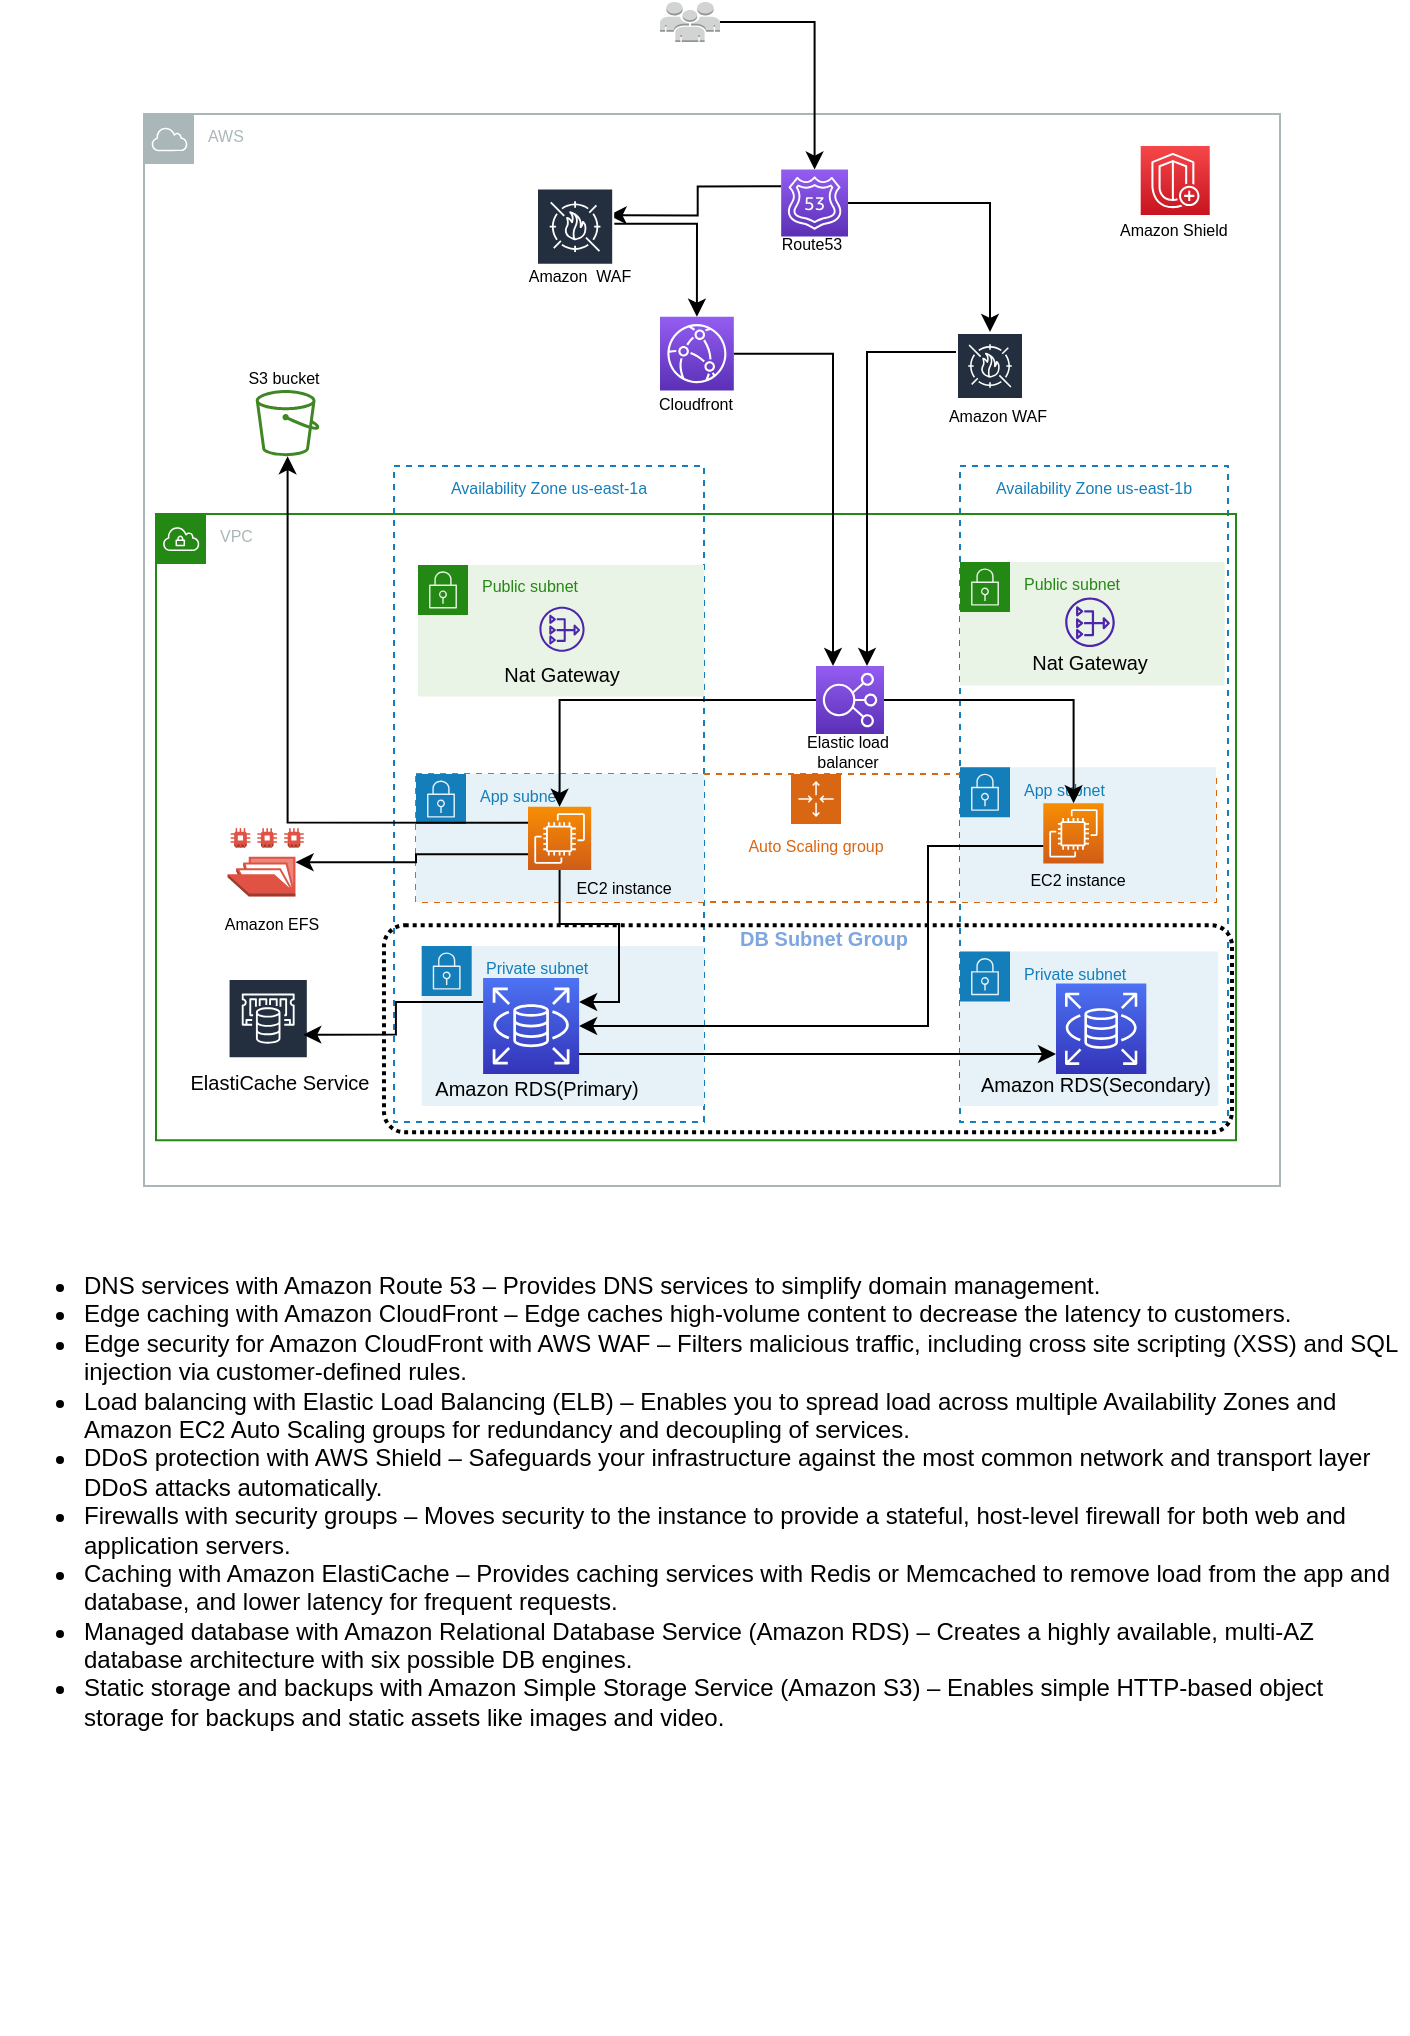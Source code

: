 <mxfile version="21.5.1" type="github">
  <diagram name="Page-1" id="-8F-MaRr2c5oIdHVKHW3">
    <mxGraphModel dx="794" dy="456" grid="1" gridSize="8" guides="1" tooltips="1" connect="1" arrows="1" fold="1" page="1" pageScale="1" pageWidth="850" pageHeight="1100" math="0" shadow="0">
      <root>
        <mxCell id="0" />
        <mxCell id="1" parent="0" />
        <mxCell id="4uoRKx3dI8FAXuEbuPum-2" value="AWS" style="sketch=0;outlineConnect=0;gradientColor=none;html=1;whiteSpace=wrap;fontSize=8;fontStyle=0;shape=mxgraph.aws4.group;grIcon=mxgraph.aws4.group_aws_cloud;strokeColor=#AAB7B8;fillColor=none;verticalAlign=top;align=left;spacingLeft=30;fontColor=#AAB7B8;dashed=0;container=0;movable=1;resizable=1;rotatable=1;deletable=1;editable=1;locked=0;connectable=1;" vertex="1" parent="1">
          <mxGeometry x="184" y="80" width="568" height="536" as="geometry" />
        </mxCell>
        <mxCell id="4uoRKx3dI8FAXuEbuPum-5" value="Availability Zone us-east-1b" style="fillColor=none;strokeColor=#147EBA;dashed=1;verticalAlign=top;fontStyle=0;fontColor=#147EBA;whiteSpace=wrap;html=1;fontSize=8;" vertex="1" parent="1">
          <mxGeometry x="592" y="256" width="133.99" height="328" as="geometry" />
        </mxCell>
        <mxCell id="4uoRKx3dI8FAXuEbuPum-27" value="Private subnet" style="points=[[0,0],[0.25,0],[0.5,0],[0.75,0],[1,0],[1,0.25],[1,0.5],[1,0.75],[1,1],[0.75,1],[0.5,1],[0.25,1],[0,1],[0,0.75],[0,0.5],[0,0.25]];outlineConnect=0;gradientColor=none;html=1;whiteSpace=wrap;fontSize=8;fontStyle=0;container=1;pointerEvents=0;collapsible=0;recursiveResize=0;shape=mxgraph.aws4.group;grIcon=mxgraph.aws4.group_security_group;grStroke=0;strokeColor=#147EBA;fillColor=#E6F2F8;verticalAlign=top;align=left;spacingLeft=30;fontColor=#147EBA;dashed=0;" vertex="1" parent="1">
          <mxGeometry x="592" y="498.8" width="129.16" height="77.2" as="geometry" />
        </mxCell>
        <mxCell id="4uoRKx3dI8FAXuEbuPum-28" value="" style="sketch=0;points=[[0,0,0],[0.25,0,0],[0.5,0,0],[0.75,0,0],[1,0,0],[0,1,0],[0.25,1,0],[0.5,1,0],[0.75,1,0],[1,1,0],[0,0.25,0],[0,0.5,0],[0,0.75,0],[1,0.25,0],[1,0.5,0],[1,0.75,0]];outlineConnect=0;fontColor=#232F3E;gradientColor=#4D72F3;gradientDirection=north;fillColor=#3334B9;strokeColor=#ffffff;dashed=0;verticalLabelPosition=bottom;verticalAlign=top;align=center;html=1;fontSize=8;fontStyle=0;aspect=fixed;shape=mxgraph.aws4.resourceIcon;resIcon=mxgraph.aws4.rds;" vertex="1" parent="4uoRKx3dI8FAXuEbuPum-27">
          <mxGeometry x="48" y="16" width="45.16" height="45.16" as="geometry" />
        </mxCell>
        <mxCell id="4uoRKx3dI8FAXuEbuPum-96" style="edgeStyle=orthogonalEdgeStyle;rounded=0;orthogonalLoop=1;jettySize=auto;html=1;entryX=0.5;entryY=0;entryDx=0;entryDy=0;entryPerimeter=0;" edge="1" parent="1" source="4uoRKx3dI8FAXuEbuPum-94" target="4uoRKx3dI8FAXuEbuPum-41">
          <mxGeometry relative="1" as="geometry" />
        </mxCell>
        <mxCell id="4uoRKx3dI8FAXuEbuPum-94" value="" style="outlineConnect=0;dashed=0;verticalLabelPosition=bottom;verticalAlign=top;align=center;html=1;shape=mxgraph.aws3.users;fillColor=#D2D3D3;gradientColor=none;" vertex="1" parent="1">
          <mxGeometry x="442" y="24" width="30" height="20" as="geometry" />
        </mxCell>
        <mxCell id="4uoRKx3dI8FAXuEbuPum-4" value="Availability Zone us-east-1a" style="fillColor=none;strokeColor=#147EBA;dashed=1;verticalAlign=top;fontStyle=0;fontColor=#147EBA;whiteSpace=wrap;html=1;fontSize=8;" vertex="1" parent="1">
          <mxGeometry x="309.01" y="256" width="154.99" height="328" as="geometry" />
        </mxCell>
        <mxCell id="4uoRKx3dI8FAXuEbuPum-3" value="VPC" style="points=[[0,0],[0.25,0],[0.5,0],[0.75,0],[1,0],[1,0.25],[1,0.5],[1,0.75],[1,1],[0.75,1],[0.5,1],[0.25,1],[0,1],[0,0.75],[0,0.5],[0,0.25]];outlineConnect=0;gradientColor=none;html=1;whiteSpace=wrap;fontSize=8;fontStyle=0;container=0;pointerEvents=0;collapsible=0;recursiveResize=0;shape=mxgraph.aws4.group;grIcon=mxgraph.aws4.group_vpc;strokeColor=#248814;fillColor=none;verticalAlign=top;align=left;spacingLeft=30;fontColor=#AAB7B8;dashed=0;" vertex="1" parent="1">
          <mxGeometry x="190" y="280" width="540" height="313.1" as="geometry" />
        </mxCell>
        <mxCell id="4uoRKx3dI8FAXuEbuPum-40" value="" style="sketch=0;outlineConnect=0;fontColor=#232F3E;gradientColor=none;fillColor=#3F8624;strokeColor=none;dashed=0;verticalLabelPosition=bottom;verticalAlign=top;align=center;html=1;fontSize=8;fontStyle=0;aspect=fixed;pointerEvents=1;shape=mxgraph.aws4.bucket;" vertex="1" parent="1">
          <mxGeometry x="239.88" y="218" width="31.81" height="33.08" as="geometry" />
        </mxCell>
        <mxCell id="4uoRKx3dI8FAXuEbuPum-66" style="edgeStyle=orthogonalEdgeStyle;rounded=0;orthogonalLoop=1;jettySize=auto;html=1;fontSize=8;exitX=0;exitY=0.25;exitDx=0;exitDy=0;exitPerimeter=0;entryX=0.929;entryY=0.383;entryDx=0;entryDy=0;entryPerimeter=0;" edge="1" parent="1" source="4uoRKx3dI8FAXuEbuPum-41" target="4uoRKx3dI8FAXuEbuPum-50">
          <mxGeometry relative="1" as="geometry">
            <mxPoint x="492.593" y="112.671" as="sourcePoint" />
            <mxPoint x="420" y="113.476" as="targetPoint" />
          </mxGeometry>
        </mxCell>
        <mxCell id="4uoRKx3dI8FAXuEbuPum-41" value="" style="sketch=0;points=[[0,0,0],[0.25,0,0],[0.5,0,0],[0.75,0,0],[1,0,0],[0,1,0],[0.25,1,0],[0.5,1,0],[0.75,1,0],[1,1,0],[0,0.25,0],[0,0.5,0],[0,0.75,0],[1,0.25,0],[1,0.5,0],[1,0.75,0]];outlineConnect=0;fontColor=#232F3E;gradientColor=#945DF2;gradientDirection=north;fillColor=#5A30B5;strokeColor=#ffffff;dashed=0;verticalLabelPosition=bottom;verticalAlign=top;align=center;html=1;fontSize=8;fontStyle=0;aspect=fixed;shape=mxgraph.aws4.resourceIcon;resIcon=mxgraph.aws4.route_53;" vertex="1" parent="1">
          <mxGeometry x="502.59" y="107.8" width="33.41" height="33.41" as="geometry" />
        </mxCell>
        <mxCell id="4uoRKx3dI8FAXuEbuPum-62" style="edgeStyle=orthogonalEdgeStyle;rounded=0;orthogonalLoop=1;jettySize=auto;html=1;entryX=0.25;entryY=0;entryDx=0;entryDy=0;entryPerimeter=0;fontSize=8;" edge="1" parent="1" source="4uoRKx3dI8FAXuEbuPum-42" target="4uoRKx3dI8FAXuEbuPum-45">
          <mxGeometry relative="1" as="geometry">
            <mxPoint x="523.67" y="251.95" as="targetPoint" />
          </mxGeometry>
        </mxCell>
        <mxCell id="4uoRKx3dI8FAXuEbuPum-42" value="" style="sketch=0;points=[[0,0,0],[0.25,0,0],[0.5,0,0],[0.75,0,0],[1,0,0],[0,1,0],[0.25,1,0],[0.5,1,0],[0.75,1,0],[1,1,0],[0,0.25,0],[0,0.5,0],[0,0.75,0],[1,0.25,0],[1,0.5,0],[1,0.75,0]];outlineConnect=0;fontColor=#232F3E;gradientColor=#945DF2;gradientDirection=north;fillColor=#5A30B5;strokeColor=#ffffff;dashed=0;verticalLabelPosition=bottom;verticalAlign=top;align=center;html=1;fontSize=8;fontStyle=0;aspect=fixed;shape=mxgraph.aws4.resourceIcon;resIcon=mxgraph.aws4.cloudfront;" vertex="1" parent="1">
          <mxGeometry x="442" y="181.37" width="36.91" height="36.91" as="geometry" />
        </mxCell>
        <mxCell id="4uoRKx3dI8FAXuEbuPum-43" value="" style="sketch=0;points=[[0,0,0],[0.25,0,0],[0.5,0,0],[0.75,0,0],[1,0,0],[0,1,0],[0.25,1,0],[0.5,1,0],[0.75,1,0],[1,1,0],[0,0.25,0],[0,0.5,0],[0,0.75,0],[1,0.25,0],[1,0.5,0],[1,0.75,0]];outlineConnect=0;fontColor=#232F3E;gradientColor=#F54749;gradientDirection=north;fillColor=#C7131F;strokeColor=#ffffff;dashed=0;verticalLabelPosition=bottom;verticalAlign=top;align=center;html=1;fontSize=8;fontStyle=0;aspect=fixed;shape=mxgraph.aws4.resourceIcon;resIcon=mxgraph.aws4.shield;" vertex="1" parent="1">
          <mxGeometry x="682.35" y="96" width="34.52" height="34.52" as="geometry" />
        </mxCell>
        <mxCell id="4uoRKx3dI8FAXuEbuPum-57" style="edgeStyle=orthogonalEdgeStyle;rounded=0;orthogonalLoop=1;jettySize=auto;html=1;entryX=0.5;entryY=0;entryDx=0;entryDy=0;entryPerimeter=0;fontSize=8;" edge="1" parent="1" source="4uoRKx3dI8FAXuEbuPum-50" target="4uoRKx3dI8FAXuEbuPum-42">
          <mxGeometry relative="1" as="geometry" />
        </mxCell>
        <mxCell id="4uoRKx3dI8FAXuEbuPum-50" value="" style="sketch=0;outlineConnect=0;fontColor=#4D4D4D;gradientColor=none;strokeColor=#ffffff;fillColor=#232F3E;dashed=0;verticalLabelPosition=middle;verticalAlign=bottom;align=center;html=1;whiteSpace=wrap;fontSize=8;fontStyle=1;spacing=3;shape=mxgraph.aws4.productIcon;prIcon=mxgraph.aws4.waf;" vertex="1" parent="1">
          <mxGeometry x="380" y="116.8" width="39.09" height="36.2" as="geometry" />
        </mxCell>
        <mxCell id="4uoRKx3dI8FAXuEbuPum-61" style="edgeStyle=orthogonalEdgeStyle;rounded=0;orthogonalLoop=1;jettySize=auto;html=1;entryX=0.75;entryY=0;entryDx=0;entryDy=0;entryPerimeter=0;fontSize=8;" edge="1" parent="1" source="4uoRKx3dI8FAXuEbuPum-51" target="4uoRKx3dI8FAXuEbuPum-45">
          <mxGeometry relative="1" as="geometry">
            <mxPoint x="529.34" y="251.95" as="targetPoint" />
          </mxGeometry>
        </mxCell>
        <mxCell id="4uoRKx3dI8FAXuEbuPum-51" value="" style="sketch=0;outlineConnect=0;fontColor=#4D4D4D;gradientColor=none;strokeColor=#ffffff;fillColor=#232F3E;dashed=0;verticalLabelPosition=middle;verticalAlign=bottom;align=center;html=1;whiteSpace=wrap;fontSize=8;fontStyle=1;spacing=3;shape=mxgraph.aws4.productIcon;prIcon=mxgraph.aws4.waf;flipH=0;flipV=0;" vertex="1" parent="1">
          <mxGeometry x="590" y="189" width="34" height="20" as="geometry" />
        </mxCell>
        <mxCell id="4uoRKx3dI8FAXuEbuPum-58" style="edgeStyle=orthogonalEdgeStyle;rounded=0;orthogonalLoop=1;jettySize=auto;html=1;fontSize=8;" edge="1" parent="1" source="4uoRKx3dI8FAXuEbuPum-41" target="4uoRKx3dI8FAXuEbuPum-51">
          <mxGeometry relative="1" as="geometry" />
        </mxCell>
        <mxCell id="4uoRKx3dI8FAXuEbuPum-101" value="&lt;font style=&quot;font-size: 8px;&quot;&gt;Amazon Shield&amp;nbsp;&lt;/font&gt;" style="text;strokeColor=none;align=center;fillColor=none;html=1;verticalAlign=middle;whiteSpace=wrap;rounded=0;" vertex="1" parent="1">
          <mxGeometry x="670" y="128.66" width="60" height="16.52" as="geometry" />
        </mxCell>
        <mxCell id="4uoRKx3dI8FAXuEbuPum-104" value="&lt;font style=&quot;font-size: 8px;&quot;&gt;Cloudfront&lt;/font&gt;" style="text;strokeColor=none;align=center;fillColor=none;html=1;verticalAlign=middle;whiteSpace=wrap;rounded=0;" vertex="1" parent="1">
          <mxGeometry x="430" y="217" width="60" height="13.12" as="geometry" />
        </mxCell>
        <mxCell id="4uoRKx3dI8FAXuEbuPum-106" value="&lt;span style=&quot;font-size: 8px;&quot;&gt;Route53&lt;/span&gt;" style="text;strokeColor=none;align=center;fillColor=none;html=1;verticalAlign=middle;whiteSpace=wrap;rounded=0;" vertex="1" parent="1">
          <mxGeometry x="487.95" y="136" width="60" height="16.76" as="geometry" />
        </mxCell>
        <mxCell id="4uoRKx3dI8FAXuEbuPum-105" value="&lt;span style=&quot;font-size: 8px;&quot;&gt;S3 bucket&lt;/span&gt;" style="text;strokeColor=none;align=center;fillColor=none;html=1;verticalAlign=middle;whiteSpace=wrap;rounded=0;" vertex="1" parent="1">
          <mxGeometry x="223.69" y="202.54" width="60" height="16" as="geometry" />
        </mxCell>
        <mxCell id="4uoRKx3dI8FAXuEbuPum-109" value="&lt;span style=&quot;font-size: 8px;&quot;&gt;Elastic load balancer&lt;/span&gt;" style="text;strokeColor=none;align=center;fillColor=none;html=1;verticalAlign=middle;whiteSpace=wrap;rounded=0;fontSize=8;" vertex="1" parent="1">
          <mxGeometry x="505.95" y="392" width="60" height="14.92" as="geometry" />
        </mxCell>
        <mxCell id="4uoRKx3dI8FAXuEbuPum-8" value="Public subnet" style="points=[[0,0],[0.25,0],[0.5,0],[0.75,0],[1,0],[1,0.25],[1,0.5],[1,0.75],[1,1],[0.75,1],[0.5,1],[0.25,1],[0,1],[0,0.75],[0,0.5],[0,0.25]];outlineConnect=0;gradientColor=none;html=1;whiteSpace=wrap;fontSize=8;fontStyle=0;container=1;pointerEvents=0;collapsible=0;recursiveResize=0;shape=mxgraph.aws4.group;grIcon=mxgraph.aws4.group_security_group;grStroke=0;strokeColor=#248814;fillColor=#E9F3E6;verticalAlign=top;align=left;spacingLeft=30;fontColor=#248814;dashed=0;" vertex="1" parent="1">
          <mxGeometry x="592" y="304" width="132.32" height="61.71" as="geometry" />
        </mxCell>
        <mxCell id="4uoRKx3dI8FAXuEbuPum-38" value="" style="sketch=0;outlineConnect=0;fontColor=#232F3E;gradientColor=none;fillColor=#4D27AA;strokeColor=none;dashed=0;verticalLabelPosition=bottom;verticalAlign=top;align=center;html=1;fontSize=8;fontStyle=0;aspect=fixed;pointerEvents=1;shape=mxgraph.aws4.nat_gateway;" vertex="1" parent="4uoRKx3dI8FAXuEbuPum-8">
          <mxGeometry x="52.6" y="17.73" width="24.79" height="24.79" as="geometry" />
        </mxCell>
        <mxCell id="4uoRKx3dI8FAXuEbuPum-100" value="&lt;font style=&quot;font-size: 10px;&quot;&gt;Nat Gateway&lt;/font&gt;" style="text;strokeColor=none;align=center;fillColor=none;html=1;verticalAlign=middle;whiteSpace=wrap;rounded=0;" vertex="1" parent="4uoRKx3dI8FAXuEbuPum-8">
          <mxGeometry x="35.22" y="40" width="60" height="20.24" as="geometry" />
        </mxCell>
        <mxCell id="4uoRKx3dI8FAXuEbuPum-23" value="Auto Scaling group" style="points=[[0,0],[0.25,0],[0.5,0],[0.75,0],[1,0],[1,0.25],[1,0.5],[1,0.75],[1,1],[0.75,1],[0.5,1],[0.25,1],[0,1],[0,0.75],[0,0.5],[0,0.25]];outlineConnect=0;gradientColor=none;html=1;whiteSpace=wrap;fontSize=8;fontStyle=0;container=1;pointerEvents=0;collapsible=0;recursiveResize=0;shape=mxgraph.aws4.groupCenter;grIcon=mxgraph.aws4.group_auto_scaling_group;grStroke=1;strokeColor=#D86613;fillColor=none;verticalAlign=top;align=center;fontColor=#D86613;dashed=1;spacingTop=25;" vertex="1" parent="1">
          <mxGeometry x="320" y="410.01" width="400" height="64" as="geometry" />
        </mxCell>
        <mxCell id="4uoRKx3dI8FAXuEbuPum-32" value="App subnet" style="points=[[0,0],[0.25,0],[0.5,0],[0.75,0],[1,0],[1,0.25],[1,0.5],[1,0.75],[1,1],[0.75,1],[0.5,1],[0.25,1],[0,1],[0,0.75],[0,0.5],[0,0.25]];outlineConnect=0;gradientColor=none;html=1;whiteSpace=wrap;fontSize=8;fontStyle=0;container=1;pointerEvents=0;collapsible=0;recursiveResize=0;shape=mxgraph.aws4.group;grIcon=mxgraph.aws4.group_security_group;grStroke=0;strokeColor=#147EBA;fillColor=#E6F2F8;verticalAlign=top;align=left;spacingLeft=30;fontColor=#147EBA;dashed=0;" vertex="1" parent="4uoRKx3dI8FAXuEbuPum-23">
          <mxGeometry width="144" height="64" as="geometry" />
        </mxCell>
        <mxCell id="4uoRKx3dI8FAXuEbuPum-33" value="" style="sketch=0;points=[[0,0,0],[0.25,0,0],[0.5,0,0],[0.75,0,0],[1,0,0],[0,1,0],[0.25,1,0],[0.5,1,0],[0.75,1,0],[1,1,0],[0,0.25,0],[0,0.5,0],[0,0.75,0],[1,0.25,0],[1,0.5,0],[1,0.75,0]];outlineConnect=0;fontColor=#232F3E;gradientColor=#F78E04;gradientDirection=north;fillColor=#D05C17;strokeColor=#ffffff;dashed=0;verticalLabelPosition=bottom;verticalAlign=top;align=center;html=1;fontSize=8;fontStyle=0;aspect=fixed;shape=mxgraph.aws4.resourceIcon;resIcon=mxgraph.aws4.ec2;" vertex="1" parent="4uoRKx3dI8FAXuEbuPum-32">
          <mxGeometry x="56" y="16.41" width="31.59" height="31.59" as="geometry" />
        </mxCell>
        <mxCell id="4uoRKx3dI8FAXuEbuPum-34" value="App subnet" style="points=[[0,0],[0.25,0],[0.5,0],[0.75,0],[1,0],[1,0.25],[1,0.5],[1,0.75],[1,1],[0.75,1],[0.5,1],[0.25,1],[0,1],[0,0.75],[0,0.5],[0,0.25]];outlineConnect=0;gradientColor=none;html=1;whiteSpace=wrap;fontSize=8;fontStyle=0;container=1;pointerEvents=0;collapsible=0;recursiveResize=0;shape=mxgraph.aws4.group;grIcon=mxgraph.aws4.group_security_group;grStroke=0;strokeColor=#147EBA;fillColor=#E6F2F8;verticalAlign=top;align=left;spacingLeft=30;fontColor=#147EBA;dashed=0;" vertex="1" parent="4uoRKx3dI8FAXuEbuPum-23">
          <mxGeometry x="272" y="-3.39" width="128" height="67.39" as="geometry" />
        </mxCell>
        <mxCell id="4uoRKx3dI8FAXuEbuPum-35" value="" style="sketch=0;points=[[0,0,0],[0.25,0,0],[0.5,0,0],[0.75,0,0],[1,0,0],[0,1,0],[0.25,1,0],[0.5,1,0],[0.75,1,0],[1,1,0],[0,0.25,0],[0,0.5,0],[0,0.75,0],[1,0.25,0],[1,0.5,0],[1,0.75,0]];outlineConnect=0;fontColor=#232F3E;gradientColor=#F78E04;gradientDirection=north;fillColor=#D05C17;strokeColor=#ffffff;dashed=0;verticalLabelPosition=bottom;verticalAlign=top;align=center;html=1;fontSize=8;fontStyle=0;aspect=fixed;shape=mxgraph.aws4.resourceIcon;resIcon=mxgraph.aws4.ec2;" vertex="1" parent="4uoRKx3dI8FAXuEbuPum-34">
          <mxGeometry x="41.65" y="18" width="30.15" height="30.15" as="geometry" />
        </mxCell>
        <mxCell id="4uoRKx3dI8FAXuEbuPum-29" value="" style="sketch=0;outlineConnect=0;fontColor=#232F3E;gradientColor=none;strokeColor=#ffffff;fillColor=#232F3E;dashed=0;verticalLabelPosition=middle;verticalAlign=bottom;align=center;html=1;whiteSpace=wrap;fontSize=8;fontStyle=1;spacing=3;shape=mxgraph.aws4.productIcon;prIcon=mxgraph.aws4.elasticache;" vertex="1" parent="1">
          <mxGeometry x="225.79" y="512" width="40.62" height="32" as="geometry" />
        </mxCell>
        <mxCell id="4uoRKx3dI8FAXuEbuPum-39" value="" style="outlineConnect=0;dashed=0;verticalLabelPosition=bottom;verticalAlign=top;align=center;html=1;shape=mxgraph.aws3.efs_share;fillColor=#E05243;gradientColor=none;fontSize=8;" vertex="1" parent="1">
          <mxGeometry x="225.79" y="437" width="38.21" height="34.19" as="geometry" />
        </mxCell>
        <mxCell id="4uoRKx3dI8FAXuEbuPum-76" style="edgeStyle=orthogonalEdgeStyle;rounded=0;orthogonalLoop=1;jettySize=auto;html=1;fontSize=8;" edge="1" parent="1" source="4uoRKx3dI8FAXuEbuPum-45" target="4uoRKx3dI8FAXuEbuPum-35">
          <mxGeometry relative="1" as="geometry" />
        </mxCell>
        <mxCell id="4uoRKx3dI8FAXuEbuPum-77" style="edgeStyle=orthogonalEdgeStyle;rounded=0;orthogonalLoop=1;jettySize=auto;html=1;fontSize=8;" edge="1" parent="1" source="4uoRKx3dI8FAXuEbuPum-45" target="4uoRKx3dI8FAXuEbuPum-33">
          <mxGeometry relative="1" as="geometry" />
        </mxCell>
        <mxCell id="4uoRKx3dI8FAXuEbuPum-45" value="" style="sketch=0;points=[[0,0,0],[0.25,0,0],[0.5,0,0],[0.75,0,0],[1,0,0],[0,1,0],[0.25,1,0],[0.5,1,0],[0.75,1,0],[1,1,0],[0,0.25,0],[0,0.5,0],[0,0.75,0],[1,0.25,0],[1,0.5,0],[1,0.75,0]];outlineConnect=0;fontColor=#232F3E;gradientColor=#945DF2;gradientDirection=north;fillColor=#5A30B5;strokeColor=#ffffff;dashed=0;verticalLabelPosition=bottom;verticalAlign=top;align=center;html=1;fontSize=8;fontStyle=0;aspect=fixed;shape=mxgraph.aws4.resourceIcon;resIcon=mxgraph.aws4.elastic_load_balancing;" vertex="1" parent="1">
          <mxGeometry x="520" y="356" width="34" height="34" as="geometry" />
        </mxCell>
        <mxCell id="4uoRKx3dI8FAXuEbuPum-6" value="Public subnet" style="points=[[0,0],[0.25,0],[0.5,0],[0.75,0],[1,0],[1,0.25],[1,0.5],[1,0.75],[1,1],[0.75,1],[0.5,1],[0.25,1],[0,1],[0,0.75],[0,0.5],[0,0.25]];outlineConnect=0;gradientColor=none;html=1;whiteSpace=wrap;fontSize=8;fontStyle=0;container=1;pointerEvents=0;collapsible=0;recursiveResize=0;shape=mxgraph.aws4.group;grIcon=mxgraph.aws4.group_security_group;grStroke=0;strokeColor=#248814;fillColor=#E9F3E6;verticalAlign=top;align=left;spacingLeft=30;fontColor=#248814;dashed=0;" vertex="1" parent="1">
          <mxGeometry x="321" y="305.47" width="143" height="65.8" as="geometry" />
        </mxCell>
        <mxCell id="4uoRKx3dI8FAXuEbuPum-37" value="" style="sketch=0;outlineConnect=0;fontColor=#232F3E;gradientColor=none;fillColor=#4D27AA;strokeColor=none;dashed=0;verticalLabelPosition=bottom;verticalAlign=top;align=center;html=1;fontSize=8;fontStyle=0;aspect=fixed;pointerEvents=1;shape=mxgraph.aws4.nat_gateway;" vertex="1" parent="4uoRKx3dI8FAXuEbuPum-6">
          <mxGeometry x="60.72" y="20.85" width="22.57" height="22.57" as="geometry" />
        </mxCell>
        <mxCell id="4uoRKx3dI8FAXuEbuPum-99" value="&lt;font style=&quot;font-size: 10px;&quot;&gt;Nat Gateway&lt;/font&gt;" style="text;strokeColor=none;align=center;fillColor=none;html=1;verticalAlign=middle;whiteSpace=wrap;rounded=0;" vertex="1" parent="4uoRKx3dI8FAXuEbuPum-6">
          <mxGeometry x="41.957" y="43.416" width="60" height="22" as="geometry" />
        </mxCell>
        <mxCell id="4uoRKx3dI8FAXuEbuPum-26" value="Private subnet" style="points=[[0,0],[0.25,0],[0.5,0],[0.75,0],[1,0],[1,0.25],[1,0.5],[1,0.75],[1,1],[0.75,1],[0.5,1],[0.25,1],[0,1],[0,0.75],[0,0.5],[0,0.25]];outlineConnect=0;gradientColor=none;html=1;whiteSpace=wrap;fontSize=8;fontStyle=0;container=1;pointerEvents=0;collapsible=0;recursiveResize=0;shape=mxgraph.aws4.group;grIcon=mxgraph.aws4.group_security_group;grStroke=0;strokeColor=#147EBA;fillColor=#E6F2F8;verticalAlign=top;align=left;spacingLeft=30;fontColor=#147EBA;dashed=0;" vertex="1" parent="1">
          <mxGeometry x="322.84" y="496" width="141.16" height="80" as="geometry" />
        </mxCell>
        <mxCell id="4uoRKx3dI8FAXuEbuPum-24" value="" style="sketch=0;points=[[0,0,0],[0.25,0,0],[0.5,0,0],[0.75,0,0],[1,0,0],[0,1,0],[0.25,1,0],[0.5,1,0],[0.75,1,0],[1,1,0],[0,0.25,0],[0,0.5,0],[0,0.75,0],[1,0.25,0],[1,0.5,0],[1,0.75,0]];outlineConnect=0;fontColor=#232F3E;gradientColor=#4D72F3;gradientDirection=north;fillColor=#3334B9;strokeColor=#ffffff;dashed=0;verticalLabelPosition=bottom;verticalAlign=top;align=center;html=1;fontSize=8;fontStyle=0;aspect=fixed;shape=mxgraph.aws4.resourceIcon;resIcon=mxgraph.aws4.rds;" vertex="1" parent="4uoRKx3dI8FAXuEbuPum-26">
          <mxGeometry x="30.71" y="16" width="48" height="48" as="geometry" />
        </mxCell>
        <mxCell id="4uoRKx3dI8FAXuEbuPum-114" value="" style="endArrow=classic;html=1;rounded=0;" edge="1" parent="4uoRKx3dI8FAXuEbuPum-26">
          <mxGeometry width="50" height="50" relative="1" as="geometry">
            <mxPoint x="78.71" y="54" as="sourcePoint" />
            <mxPoint x="317.16" y="54" as="targetPoint" />
          </mxGeometry>
        </mxCell>
        <mxCell id="4uoRKx3dI8FAXuEbuPum-89" style="edgeStyle=orthogonalEdgeStyle;rounded=0;orthogonalLoop=1;jettySize=auto;html=1;entryX=1;entryY=0.25;entryDx=0;entryDy=0;entryPerimeter=0;fontSize=8;" edge="1" parent="1" source="4uoRKx3dI8FAXuEbuPum-33" target="4uoRKx3dI8FAXuEbuPum-24">
          <mxGeometry relative="1" as="geometry" />
        </mxCell>
        <mxCell id="4uoRKx3dI8FAXuEbuPum-113" style="edgeStyle=orthogonalEdgeStyle;rounded=0;orthogonalLoop=1;jettySize=auto;html=1;entryX=1;entryY=0.5;entryDx=0;entryDy=0;entryPerimeter=0;" edge="1" parent="1" source="4uoRKx3dI8FAXuEbuPum-35" target="4uoRKx3dI8FAXuEbuPum-24">
          <mxGeometry relative="1" as="geometry">
            <Array as="points">
              <mxPoint x="576" y="446" />
              <mxPoint x="576" y="536" />
            </Array>
          </mxGeometry>
        </mxCell>
        <mxCell id="4uoRKx3dI8FAXuEbuPum-117" value="&lt;font style=&quot;font-size: 10px;&quot;&gt;ElastiCache Service&lt;/font&gt;" style="text;strokeColor=none;align=center;fillColor=none;html=1;verticalAlign=middle;whiteSpace=wrap;rounded=0;" vertex="1" parent="1">
          <mxGeometry x="200" y="554" width="104" height="20.24" as="geometry" />
        </mxCell>
        <mxCell id="4uoRKx3dI8FAXuEbuPum-120" style="edgeStyle=orthogonalEdgeStyle;rounded=0;orthogonalLoop=1;jettySize=auto;html=1;exitX=0;exitY=0.25;exitDx=0;exitDy=0;exitPerimeter=0;" edge="1" parent="1" source="4uoRKx3dI8FAXuEbuPum-33" target="4uoRKx3dI8FAXuEbuPum-40">
          <mxGeometry relative="1" as="geometry" />
        </mxCell>
        <mxCell id="4uoRKx3dI8FAXuEbuPum-121" style="edgeStyle=orthogonalEdgeStyle;rounded=0;orthogonalLoop=1;jettySize=auto;html=1;exitX=0;exitY=0.75;exitDx=0;exitDy=0;exitPerimeter=0;entryX=0.89;entryY=0.5;entryDx=0;entryDy=0;entryPerimeter=0;" edge="1" parent="1" source="4uoRKx3dI8FAXuEbuPum-33" target="4uoRKx3dI8FAXuEbuPum-39">
          <mxGeometry relative="1" as="geometry" />
        </mxCell>
        <mxCell id="4uoRKx3dI8FAXuEbuPum-123" style="edgeStyle=orthogonalEdgeStyle;rounded=0;orthogonalLoop=1;jettySize=auto;html=1;exitX=0;exitY=0.25;exitDx=0;exitDy=0;exitPerimeter=0;entryX=0.932;entryY=0.885;entryDx=0;entryDy=0;entryPerimeter=0;" edge="1" parent="1" source="4uoRKx3dI8FAXuEbuPum-24" target="4uoRKx3dI8FAXuEbuPum-29">
          <mxGeometry relative="1" as="geometry" />
        </mxCell>
        <mxCell id="4uoRKx3dI8FAXuEbuPum-124" value="&lt;span style=&quot;font-size: 8px;&quot;&gt;Amazon WAF&lt;/span&gt;" style="text;strokeColor=none;align=center;fillColor=none;html=1;verticalAlign=middle;whiteSpace=wrap;rounded=0;" vertex="1" parent="1">
          <mxGeometry x="581" y="223" width="60" height="13.12" as="geometry" />
        </mxCell>
        <mxCell id="4uoRKx3dI8FAXuEbuPum-125" value="&lt;span style=&quot;font-size: 8px;&quot;&gt;Amazon&amp;nbsp; WAF&lt;/span&gt;" style="text;strokeColor=none;align=center;fillColor=none;html=1;verticalAlign=middle;whiteSpace=wrap;rounded=0;" vertex="1" parent="1">
          <mxGeometry x="372" y="153" width="60" height="13.12" as="geometry" />
        </mxCell>
        <mxCell id="4uoRKx3dI8FAXuEbuPum-126" value="&lt;span style=&quot;font-size: 8px;&quot;&gt;Amazon EFS&lt;/span&gt;" style="text;strokeColor=none;align=center;fillColor=none;html=1;verticalAlign=middle;whiteSpace=wrap;rounded=0;" vertex="1" parent="1">
          <mxGeometry x="217.69" y="474" width="60" height="19.54" as="geometry" />
        </mxCell>
        <mxCell id="4uoRKx3dI8FAXuEbuPum-128" value="&lt;font style=&quot;font-size: 10px;&quot;&gt;Amazon RDS(Primary)&lt;/font&gt;" style="text;strokeColor=none;align=center;fillColor=none;html=1;verticalAlign=middle;whiteSpace=wrap;rounded=0;" vertex="1" parent="1">
          <mxGeometry x="328" y="557" width="105" height="20.24" as="geometry" />
        </mxCell>
        <mxCell id="4uoRKx3dI8FAXuEbuPum-129" value="&lt;font style=&quot;font-size: 10px;&quot;&gt;Amazon RDS(Secondary)&lt;/font&gt;" style="text;strokeColor=none;align=center;fillColor=none;html=1;verticalAlign=middle;whiteSpace=wrap;rounded=0;" vertex="1" parent="1">
          <mxGeometry x="600" y="555" width="120" height="20.24" as="geometry" />
        </mxCell>
        <mxCell id="4uoRKx3dI8FAXuEbuPum-130" value="&lt;span style=&quot;font-size: 8px;&quot;&gt;EC2 instance&lt;/span&gt;" style="text;strokeColor=none;align=center;fillColor=none;html=1;verticalAlign=middle;whiteSpace=wrap;rounded=0;" vertex="1" parent="1">
          <mxGeometry x="393.69" y="459" width="60" height="13.54" as="geometry" />
        </mxCell>
        <mxCell id="4uoRKx3dI8FAXuEbuPum-131" value="&lt;span style=&quot;font-size: 8px;&quot;&gt;EC2 instance&lt;/span&gt;" style="text;strokeColor=none;align=center;fillColor=none;html=1;verticalAlign=middle;whiteSpace=wrap;rounded=0;" vertex="1" parent="1">
          <mxGeometry x="620.69" y="455" width="60" height="13.54" as="geometry" />
        </mxCell>
        <mxCell id="4uoRKx3dI8FAXuEbuPum-132" value="&lt;ul&gt;&lt;li&gt;DNS services with Amazon Route 53 – Provides DNS services to simplify domain management.&lt;/li&gt;&lt;li&gt;Edge caching with Amazon CloudFront – Edge caches high-volume content to decrease the latency to customers.&lt;/li&gt;&lt;li&gt;Edge security for Amazon CloudFront with AWS WAF – Filters malicious traffic, including cross site scripting (XSS) and SQL injection via customer-defined rules.&lt;/li&gt;&lt;li&gt;Load balancing with Elastic Load Balancing (ELB) – Enables you to spread load across multiple Availability Zones and Amazon EC2 Auto Scaling groups for redundancy and decoupling of services.&lt;/li&gt;&lt;li&gt;DDoS protection with AWS Shield – Safeguards your infrastructure against the most common network and transport layer DDoS attacks automatically.&lt;/li&gt;&lt;li&gt;Firewalls with security groups – Moves security to the instance to provide a stateful, host-level firewall for both web and application servers.&lt;/li&gt;&lt;li&gt;Caching with Amazon ElastiCache – Provides caching services with Redis or Memcached to remove load from the app and database, and lower latency for frequent requests.&lt;/li&gt;&lt;li&gt;Managed database with Amazon Relational Database Service (Amazon RDS) – Creates a highly available, multi-AZ database architecture with six possible DB engines.&lt;/li&gt;&lt;li&gt;Static storage and backups with Amazon Simple Storage Service (Amazon S3) – Enables simple HTTP-based object storage for backups and static assets like images and video.&lt;/li&gt;&lt;/ul&gt;&lt;br/&gt;&lt;br/&gt;&lt;br/&gt;&lt;br/&gt;&lt;br/&gt;&lt;br/&gt;&lt;br/&gt;&lt;br/&gt;" style="text;whiteSpace=wrap;html=1;" vertex="1" parent="1">
          <mxGeometry x="112" y="640" width="704" height="400" as="geometry" />
        </mxCell>
        <mxCell id="4uoRKx3dI8FAXuEbuPum-133" value="" style="rounded=1;arcSize=10;dashed=1;fillColor=none;gradientColor=none;dashPattern=1 1;strokeWidth=2;" vertex="1" parent="1">
          <mxGeometry x="304" y="485.65" width="424" height="103.5" as="geometry" />
        </mxCell>
        <mxCell id="4uoRKx3dI8FAXuEbuPum-134" value="&lt;font color=&quot;#7ea6e0&quot; style=&quot;font-size: 10px;&quot;&gt;&lt;b&gt;DB Subnet Group&lt;/b&gt;&lt;/font&gt;" style="text;strokeColor=none;align=center;fillColor=none;html=1;verticalAlign=middle;whiteSpace=wrap;rounded=0;" vertex="1" parent="1">
          <mxGeometry x="472" y="482" width="104" height="20.24" as="geometry" />
        </mxCell>
      </root>
    </mxGraphModel>
  </diagram>
</mxfile>
